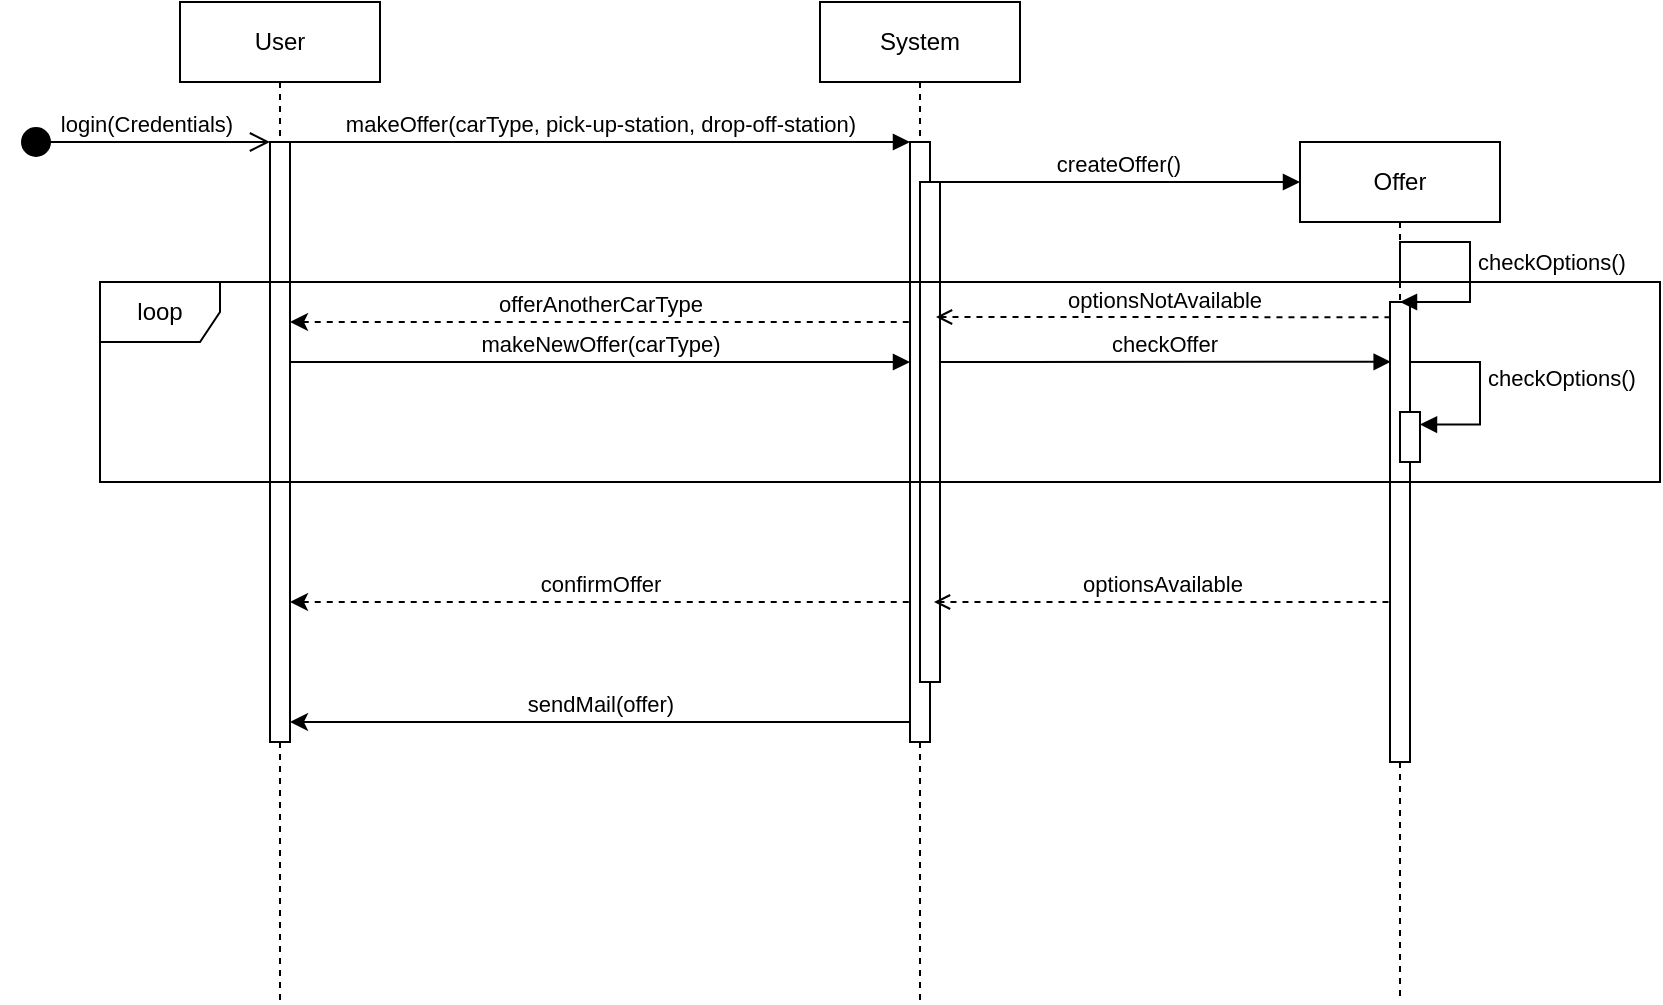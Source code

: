 <mxfile version="24.7.8">
  <diagram name="Seite-1" id="6LRnauXFYU12BWlSwF9J">
    <mxGraphModel dx="875" dy="532" grid="1" gridSize="10" guides="1" tooltips="1" connect="1" arrows="1" fold="1" page="1" pageScale="1" pageWidth="827" pageHeight="1169" math="0" shadow="0">
      <root>
        <mxCell id="0" />
        <mxCell id="1" parent="0" />
        <mxCell id="-Ty5Zn1_q2FnC41AUKoy-1" value="User" style="shape=umlLifeline;perimeter=lifelinePerimeter;whiteSpace=wrap;html=1;container=1;dropTarget=0;collapsible=0;recursiveResize=0;outlineConnect=0;portConstraint=eastwest;newEdgeStyle={&quot;edgeStyle&quot;:&quot;elbowEdgeStyle&quot;,&quot;elbow&quot;:&quot;vertical&quot;,&quot;curved&quot;:0,&quot;rounded&quot;:0};" parent="1" vertex="1">
          <mxGeometry x="130" y="100" width="100" height="500" as="geometry" />
        </mxCell>
        <mxCell id="YEBZw1DJ5ywi8aQ_yMsV-2" value="" style="html=1;points=[[0,0,0,0,5],[0,1,0,0,-5],[1,0,0,0,5],[1,1,0,0,-5]];perimeter=orthogonalPerimeter;outlineConnect=0;targetShapes=umlLifeline;portConstraint=eastwest;newEdgeStyle={&quot;curved&quot;:0,&quot;rounded&quot;:0};" vertex="1" parent="-Ty5Zn1_q2FnC41AUKoy-1">
          <mxGeometry x="45" y="70" width="10" height="300" as="geometry" />
        </mxCell>
        <mxCell id="-Ty5Zn1_q2FnC41AUKoy-2" value="System" style="shape=umlLifeline;perimeter=lifelinePerimeter;whiteSpace=wrap;html=1;container=1;dropTarget=0;collapsible=0;recursiveResize=0;outlineConnect=0;portConstraint=eastwest;newEdgeStyle={&quot;edgeStyle&quot;:&quot;elbowEdgeStyle&quot;,&quot;elbow&quot;:&quot;vertical&quot;,&quot;curved&quot;:0,&quot;rounded&quot;:0};" parent="1" vertex="1">
          <mxGeometry x="450" y="100" width="100" height="500" as="geometry" />
        </mxCell>
        <mxCell id="YEBZw1DJ5ywi8aQ_yMsV-4" value="" style="html=1;points=[[0,0,0,0,5],[0,1,0,0,-5],[1,0,0,0,5],[1,1,0,0,-5]];perimeter=orthogonalPerimeter;outlineConnect=0;targetShapes=umlLifeline;portConstraint=eastwest;newEdgeStyle={&quot;curved&quot;:0,&quot;rounded&quot;:0};" vertex="1" parent="-Ty5Zn1_q2FnC41AUKoy-2">
          <mxGeometry x="45" y="70" width="10" height="300" as="geometry" />
        </mxCell>
        <mxCell id="YEBZw1DJ5ywi8aQ_yMsV-1" value="login(Credentials)" style="html=1;verticalAlign=bottom;startArrow=circle;startFill=1;endArrow=open;startSize=6;endSize=8;curved=0;rounded=0;" edge="1" parent="1" target="YEBZw1DJ5ywi8aQ_yMsV-2">
          <mxGeometry width="80" relative="1" as="geometry">
            <mxPoint x="50" y="170" as="sourcePoint" />
            <mxPoint x="150" y="170" as="targetPoint" />
          </mxGeometry>
        </mxCell>
        <mxCell id="YEBZw1DJ5ywi8aQ_yMsV-3" value="makeOffer(carType, pick-up-station, drop-off-station)" style="html=1;verticalAlign=bottom;endArrow=block;curved=0;rounded=0;exitX=1;exitY=0;exitDx=0;exitDy=5;exitPerimeter=0;" edge="1" parent="1">
          <mxGeometry width="80" relative="1" as="geometry">
            <mxPoint x="185" y="170" as="sourcePoint" />
            <mxPoint x="495" y="170" as="targetPoint" />
            <mxPoint as="offset" />
          </mxGeometry>
        </mxCell>
        <mxCell id="YEBZw1DJ5ywi8aQ_yMsV-5" value="Offer" style="shape=umlLifeline;perimeter=lifelinePerimeter;whiteSpace=wrap;html=1;container=1;dropTarget=0;collapsible=0;recursiveResize=0;outlineConnect=0;portConstraint=eastwest;newEdgeStyle={&quot;curved&quot;:0,&quot;rounded&quot;:0};" vertex="1" parent="1">
          <mxGeometry x="690" y="170" width="100" height="430" as="geometry" />
        </mxCell>
        <mxCell id="YEBZw1DJ5ywi8aQ_yMsV-7" value="" style="rounded=0;whiteSpace=wrap;html=1;" vertex="1" parent="1">
          <mxGeometry x="500" y="190" width="10" height="250" as="geometry" />
        </mxCell>
        <mxCell id="YEBZw1DJ5ywi8aQ_yMsV-8" value="createOffer()" style="html=1;verticalAlign=bottom;endArrow=block;curved=0;rounded=0;exitX=0.75;exitY=0;exitDx=0;exitDy=0;" edge="1" parent="1" source="YEBZw1DJ5ywi8aQ_yMsV-7">
          <mxGeometry width="80" relative="1" as="geometry">
            <mxPoint x="590" y="190" as="sourcePoint" />
            <mxPoint x="690" y="190" as="targetPoint" />
          </mxGeometry>
        </mxCell>
        <mxCell id="YEBZw1DJ5ywi8aQ_yMsV-10" value="" style="rounded=0;whiteSpace=wrap;html=1;strokeColor=default;" vertex="1" parent="1">
          <mxGeometry x="735" y="250" width="10" height="230" as="geometry" />
        </mxCell>
        <mxCell id="YEBZw1DJ5ywi8aQ_yMsV-12" value="checkOptions()" style="html=1;align=left;spacingLeft=2;endArrow=block;rounded=0;edgeStyle=orthogonalEdgeStyle;curved=0;rounded=0;exitX=0.5;exitY=0.167;exitDx=0;exitDy=0;exitPerimeter=0;entryX=0.5;entryY=0;entryDx=0;entryDy=0;" edge="1" target="YEBZw1DJ5ywi8aQ_yMsV-10" parent="1" source="YEBZw1DJ5ywi8aQ_yMsV-5">
          <mxGeometry x="0.097" relative="1" as="geometry">
            <mxPoint x="745" y="220" as="sourcePoint" />
            <Array as="points">
              <mxPoint x="775" y="220" />
              <mxPoint x="775" y="250" />
            </Array>
            <mxPoint x="750" y="250" as="targetPoint" />
            <mxPoint as="offset" />
          </mxGeometry>
        </mxCell>
        <mxCell id="YEBZw1DJ5ywi8aQ_yMsV-18" value="optionsNotAvailable" style="html=1;verticalAlign=bottom;endArrow=none;curved=0;rounded=0;entryX=0.086;entryY=0.033;entryDx=0;entryDy=0;exitX=0.8;exitY=0.27;exitDx=0;exitDy=0;exitPerimeter=0;entryPerimeter=0;dashed=1;startArrow=open;startFill=0;endFill=0;" edge="1" parent="1" source="YEBZw1DJ5ywi8aQ_yMsV-7" target="YEBZw1DJ5ywi8aQ_yMsV-10">
          <mxGeometry width="80" relative="1" as="geometry">
            <mxPoint x="590" y="270" as="sourcePoint" />
            <mxPoint x="670" y="270" as="targetPoint" />
          </mxGeometry>
        </mxCell>
        <mxCell id="YEBZw1DJ5ywi8aQ_yMsV-19" value="offerAnotherCarType" style="html=1;verticalAlign=bottom;endArrow=none;curved=0;rounded=0;startArrow=classic;startFill=1;endFill=0;dashed=1;" edge="1" parent="1">
          <mxGeometry width="80" relative="1" as="geometry">
            <mxPoint x="185" y="260" as="sourcePoint" />
            <mxPoint x="495" y="260" as="targetPoint" />
          </mxGeometry>
        </mxCell>
        <mxCell id="YEBZw1DJ5ywi8aQ_yMsV-22" value="optionsAvailable" style="html=1;verticalAlign=bottom;endArrow=none;curved=0;rounded=0;entryX=0.086;entryY=0.033;entryDx=0;entryDy=0;exitX=0.8;exitY=0.27;exitDx=0;exitDy=0;exitPerimeter=0;entryPerimeter=0;dashed=1;startArrow=open;startFill=0;endFill=0;" edge="1" parent="1">
          <mxGeometry width="80" relative="1" as="geometry">
            <mxPoint x="507" y="400" as="sourcePoint" />
            <mxPoint x="735" y="400" as="targetPoint" />
          </mxGeometry>
        </mxCell>
        <mxCell id="YEBZw1DJ5ywi8aQ_yMsV-23" value="confirmOffer" style="html=1;verticalAlign=bottom;endArrow=none;curved=0;rounded=0;startArrow=classic;startFill=1;endFill=0;dashed=1;" edge="1" parent="1">
          <mxGeometry width="80" relative="1" as="geometry">
            <mxPoint x="185" y="400" as="sourcePoint" />
            <mxPoint x="495" y="400" as="targetPoint" />
          </mxGeometry>
        </mxCell>
        <mxCell id="YEBZw1DJ5ywi8aQ_yMsV-24" value="makeNewOffer(carType)" style="html=1;verticalAlign=bottom;endArrow=block;curved=0;rounded=0;" edge="1" parent="1">
          <mxGeometry width="80" relative="1" as="geometry">
            <mxPoint x="185" y="280" as="sourcePoint" />
            <mxPoint x="495" y="280" as="targetPoint" />
          </mxGeometry>
        </mxCell>
        <mxCell id="YEBZw1DJ5ywi8aQ_yMsV-25" value="checkOffer" style="html=1;verticalAlign=bottom;endArrow=block;curved=0;rounded=0;entryX=0.033;entryY=0.13;entryDx=0;entryDy=0;entryPerimeter=0;" edge="1" parent="1" target="YEBZw1DJ5ywi8aQ_yMsV-10">
          <mxGeometry width="80" relative="1" as="geometry">
            <mxPoint x="510" y="280" as="sourcePoint" />
            <mxPoint x="730" y="280" as="targetPoint" />
          </mxGeometry>
        </mxCell>
        <mxCell id="YEBZw1DJ5ywi8aQ_yMsV-26" value="checkOptions()" style="html=1;align=left;spacingLeft=2;endArrow=block;rounded=0;edgeStyle=orthogonalEdgeStyle;curved=0;rounded=0;exitX=0.5;exitY=0.167;exitDx=0;exitDy=0;exitPerimeter=0;entryX=1;entryY=0.25;entryDx=0;entryDy=0;" edge="1" parent="1" target="YEBZw1DJ5ywi8aQ_yMsV-27">
          <mxGeometry x="0.097" relative="1" as="geometry">
            <mxPoint x="745" y="302" as="sourcePoint" />
            <Array as="points">
              <mxPoint x="745" y="280" />
              <mxPoint x="780" y="280" />
              <mxPoint x="780" y="311" />
            </Array>
            <mxPoint x="770" y="310" as="targetPoint" />
            <mxPoint as="offset" />
          </mxGeometry>
        </mxCell>
        <mxCell id="YEBZw1DJ5ywi8aQ_yMsV-27" value="" style="rounded=0;whiteSpace=wrap;html=1;" vertex="1" parent="1">
          <mxGeometry x="740" y="305" width="10" height="25" as="geometry" />
        </mxCell>
        <mxCell id="YEBZw1DJ5ywi8aQ_yMsV-28" value="sendMail(offer)" style="html=1;verticalAlign=bottom;endArrow=none;curved=0;rounded=0;endFill=0;startArrow=classic;startFill=1;" edge="1" parent="1">
          <mxGeometry width="80" relative="1" as="geometry">
            <mxPoint x="185" y="460" as="sourcePoint" />
            <mxPoint x="495" y="460" as="targetPoint" />
          </mxGeometry>
        </mxCell>
        <mxCell id="YEBZw1DJ5ywi8aQ_yMsV-29" value="loop" style="shape=umlFrame;whiteSpace=wrap;html=1;pointerEvents=0;" vertex="1" parent="1">
          <mxGeometry x="90" y="240" width="780" height="100" as="geometry" />
        </mxCell>
      </root>
    </mxGraphModel>
  </diagram>
</mxfile>
